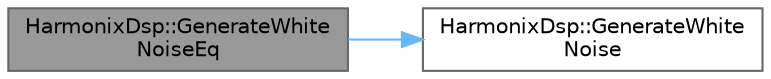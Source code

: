 digraph "HarmonixDsp::GenerateWhiteNoiseEq"
{
 // INTERACTIVE_SVG=YES
 // LATEX_PDF_SIZE
  bgcolor="transparent";
  edge [fontname=Helvetica,fontsize=10,labelfontname=Helvetica,labelfontsize=10];
  node [fontname=Helvetica,fontsize=10,shape=box,height=0.2,width=0.4];
  rankdir="LR";
  Node1 [id="Node000001",label="HarmonixDsp::GenerateWhite\lNoiseEq",height=0.2,width=0.4,color="gray40", fillcolor="grey60", style="filled", fontcolor="black",tooltip=" "];
  Node1 -> Node2 [id="edge1_Node000001_Node000002",color="steelblue1",style="solid",tooltip=" "];
  Node2 [id="Node000002",label="HarmonixDsp::GenerateWhite\lNoise",height=0.2,width=0.4,color="grey40", fillcolor="white", style="filled",URL="$d0/db6/namespaceHarmonixDsp.html#a33056089b82feaf424201befe455bb58",tooltip="fill an output buffer with random sample samples are in the range [-gain, gain]"];
}
